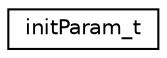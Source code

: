 digraph "Graphical Class Hierarchy"
{
  edge [fontname="Helvetica",fontsize="10",labelfontname="Helvetica",labelfontsize="10"];
  node [fontname="Helvetica",fontsize="10",shape=record];
  rankdir="LR";
  Node1 [label="initParam_t",height=0.2,width=0.4,color="black", fillcolor="white", style="filled",URL="$structinit_param__t.html",tooltip="struct initParam_t Includes pointers to spec, usecase array and CRC check status for each spec and us..."];
}

